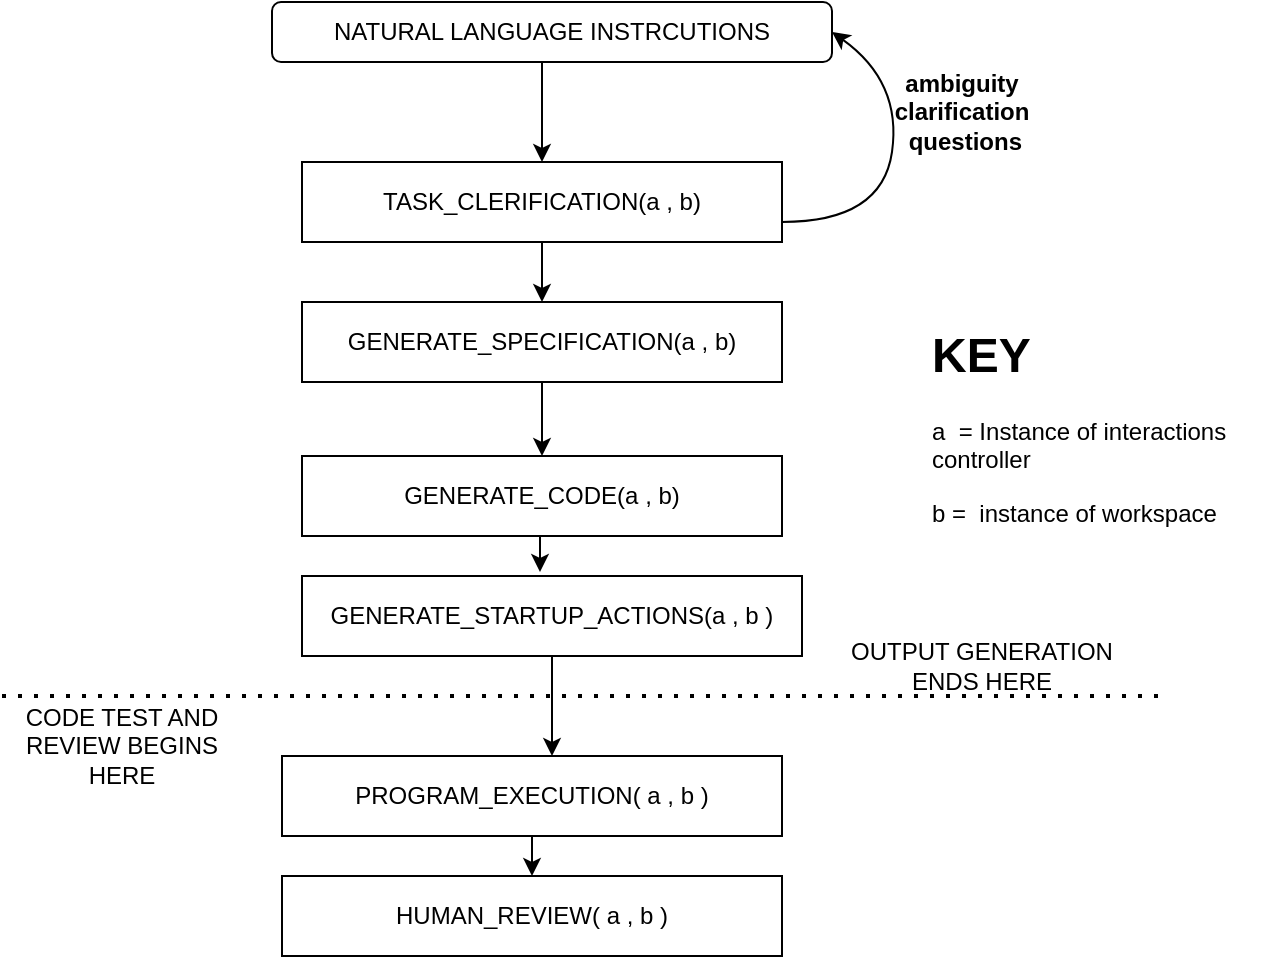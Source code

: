<mxfile version="21.7.2" type="device">
  <diagram name="Page-1" id="DocUMveH-MAJAHdkZ7K-">
    <mxGraphModel dx="1022" dy="1611" grid="1" gridSize="10" guides="1" tooltips="1" connect="1" arrows="1" fold="1" page="1" pageScale="1" pageWidth="827" pageHeight="1169" math="0" shadow="0">
      <root>
        <mxCell id="0" />
        <mxCell id="1" parent="0" />
        <mxCell id="aloKj9W5KQ0aO16jgN8I-14" style="edgeStyle=orthogonalEdgeStyle;rounded=0;orthogonalLoop=1;jettySize=auto;html=1;exitX=0.5;exitY=1;exitDx=0;exitDy=0;entryX=0.5;entryY=0;entryDx=0;entryDy=0;" parent="1" source="aloKj9W5KQ0aO16jgN8I-1" target="aloKj9W5KQ0aO16jgN8I-2" edge="1">
          <mxGeometry relative="1" as="geometry" />
        </mxCell>
        <mxCell id="aloKj9W5KQ0aO16jgN8I-1" value="TASK_CLERIFICATION(a , b)" style="rounded=0;whiteSpace=wrap;html=1;" parent="1" vertex="1">
          <mxGeometry x="220" y="70" width="240" height="40" as="geometry" />
        </mxCell>
        <mxCell id="aloKj9W5KQ0aO16jgN8I-15" style="edgeStyle=orthogonalEdgeStyle;rounded=0;orthogonalLoop=1;jettySize=auto;html=1;exitX=0.5;exitY=1;exitDx=0;exitDy=0;entryX=0.5;entryY=0;entryDx=0;entryDy=0;" parent="1" target="aloKj9W5KQ0aO16jgN8I-4" edge="1">
          <mxGeometry relative="1" as="geometry">
            <mxPoint x="339" y="180" as="sourcePoint" />
            <mxPoint x="339" y="210" as="targetPoint" />
          </mxGeometry>
        </mxCell>
        <mxCell id="aloKj9W5KQ0aO16jgN8I-2" value="GENERATE_SPECIFICATION(a , b)" style="rounded=0;whiteSpace=wrap;html=1;" parent="1" vertex="1">
          <mxGeometry x="220" y="140" width="240" height="40" as="geometry" />
        </mxCell>
        <mxCell id="aloKj9W5KQ0aO16jgN8I-18" style="edgeStyle=orthogonalEdgeStyle;rounded=0;orthogonalLoop=1;jettySize=auto;html=1;exitX=0.5;exitY=1;exitDx=0;exitDy=0;entryX=0.476;entryY=-0.05;entryDx=0;entryDy=0;entryPerimeter=0;" parent="1" source="aloKj9W5KQ0aO16jgN8I-4" target="aloKj9W5KQ0aO16jgN8I-10" edge="1">
          <mxGeometry relative="1" as="geometry" />
        </mxCell>
        <mxCell id="aloKj9W5KQ0aO16jgN8I-4" value="GENERATE_CODE(a , b)" style="rounded=0;whiteSpace=wrap;html=1;" parent="1" vertex="1">
          <mxGeometry x="220" y="217" width="240" height="40" as="geometry" />
        </mxCell>
        <mxCell id="aloKj9W5KQ0aO16jgN8I-36" style="edgeStyle=orthogonalEdgeStyle;rounded=0;orthogonalLoop=1;jettySize=auto;html=1;entryX=0.54;entryY=0;entryDx=0;entryDy=0;entryPerimeter=0;" parent="1" source="aloKj9W5KQ0aO16jgN8I-10" target="aloKj9W5KQ0aO16jgN8I-11" edge="1">
          <mxGeometry relative="1" as="geometry" />
        </mxCell>
        <mxCell id="aloKj9W5KQ0aO16jgN8I-10" value="GENERATE_STARTUP_ACTIONS(a , b )" style="rounded=0;whiteSpace=wrap;html=1;" parent="1" vertex="1">
          <mxGeometry x="220" y="277" width="250" height="40" as="geometry" />
        </mxCell>
        <mxCell id="aloKj9W5KQ0aO16jgN8I-19" style="edgeStyle=orthogonalEdgeStyle;rounded=0;orthogonalLoop=1;jettySize=auto;html=1;exitX=0.5;exitY=1;exitDx=0;exitDy=0;entryX=0.5;entryY=0;entryDx=0;entryDy=0;" parent="1" source="aloKj9W5KQ0aO16jgN8I-11" target="aloKj9W5KQ0aO16jgN8I-12" edge="1">
          <mxGeometry relative="1" as="geometry" />
        </mxCell>
        <mxCell id="aloKj9W5KQ0aO16jgN8I-11" value="PROGRAM_EXECUTION( a , b )" style="rounded=0;whiteSpace=wrap;html=1;" parent="1" vertex="1">
          <mxGeometry x="210" y="367" width="250" height="40" as="geometry" />
        </mxCell>
        <mxCell id="aloKj9W5KQ0aO16jgN8I-12" value="HUMAN_REVIEW( a , b )" style="rounded=0;whiteSpace=wrap;html=1;" parent="1" vertex="1">
          <mxGeometry x="210" y="427" width="250" height="40" as="geometry" />
        </mxCell>
        <mxCell id="aloKj9W5KQ0aO16jgN8I-20" value="" style="endArrow=none;dashed=1;html=1;dashPattern=1 3;strokeWidth=2;rounded=0;" parent="1" edge="1">
          <mxGeometry width="50" height="50" relative="1" as="geometry">
            <mxPoint x="70" y="337" as="sourcePoint" />
            <mxPoint x="650" y="337" as="targetPoint" />
          </mxGeometry>
        </mxCell>
        <mxCell id="aloKj9W5KQ0aO16jgN8I-24" value="" style="edgeStyle=orthogonalEdgeStyle;rounded=0;orthogonalLoop=1;jettySize=auto;html=1;" parent="1" source="aloKj9W5KQ0aO16jgN8I-21" target="aloKj9W5KQ0aO16jgN8I-1" edge="1">
          <mxGeometry relative="1" as="geometry">
            <Array as="points">
              <mxPoint x="340" y="40" />
              <mxPoint x="340" y="40" />
            </Array>
          </mxGeometry>
        </mxCell>
        <mxCell id="aloKj9W5KQ0aO16jgN8I-21" value="NATURAL LANGUAGE INSTRCUTIONS" style="rounded=1;whiteSpace=wrap;html=1;" parent="1" vertex="1">
          <mxGeometry x="205" y="-10" width="280" height="30" as="geometry" />
        </mxCell>
        <mxCell id="aloKj9W5KQ0aO16jgN8I-23" value="" style="curved=1;endArrow=classic;html=1;rounded=0;entryX=1;entryY=0.5;entryDx=0;entryDy=0;" parent="1" target="aloKj9W5KQ0aO16jgN8I-21" edge="1">
          <mxGeometry width="50" height="50" relative="1" as="geometry">
            <mxPoint x="460" y="100" as="sourcePoint" />
            <mxPoint x="510" y="50" as="targetPoint" />
            <Array as="points">
              <mxPoint x="510" y="100" />
              <mxPoint x="520" y="30" />
            </Array>
          </mxGeometry>
        </mxCell>
        <mxCell id="aloKj9W5KQ0aO16jgN8I-28" value="&lt;b&gt;ambiguity clarification&lt;/b&gt;&lt;br&gt;&lt;b&gt;&amp;nbsp;questions&lt;/b&gt;" style="text;html=1;strokeColor=none;fillColor=none;align=center;verticalAlign=middle;whiteSpace=wrap;rounded=0;" parent="1" vertex="1">
          <mxGeometry x="520" y="30" width="60" height="30" as="geometry" />
        </mxCell>
        <mxCell id="aloKj9W5KQ0aO16jgN8I-33" value="OUTPUT GENERATION ENDS HERE" style="text;html=1;strokeColor=none;fillColor=none;align=center;verticalAlign=middle;whiteSpace=wrap;rounded=0;" parent="1" vertex="1">
          <mxGeometry x="485" y="307" width="150" height="30" as="geometry" />
        </mxCell>
        <mxCell id="aloKj9W5KQ0aO16jgN8I-34" value="CODE TEST AND REVIEW BEGINS HERE" style="text;html=1;strokeColor=none;fillColor=none;align=center;verticalAlign=middle;whiteSpace=wrap;rounded=0;" parent="1" vertex="1">
          <mxGeometry x="80" y="347" width="100" height="30" as="geometry" />
        </mxCell>
        <mxCell id="aloKj9W5KQ0aO16jgN8I-37" value="&lt;h1&gt;KEY&lt;/h1&gt;&lt;p&gt;a&amp;nbsp; = Instance of interactions controller&lt;/p&gt;&lt;p&gt;b =&amp;nbsp; instance of workspace&lt;/p&gt;" style="text;html=1;strokeColor=none;fillColor=none;spacing=5;spacingTop=-20;whiteSpace=wrap;overflow=hidden;rounded=0;" parent="1" vertex="1">
          <mxGeometry x="530" y="147" width="180" height="120" as="geometry" />
        </mxCell>
      </root>
    </mxGraphModel>
  </diagram>
</mxfile>
